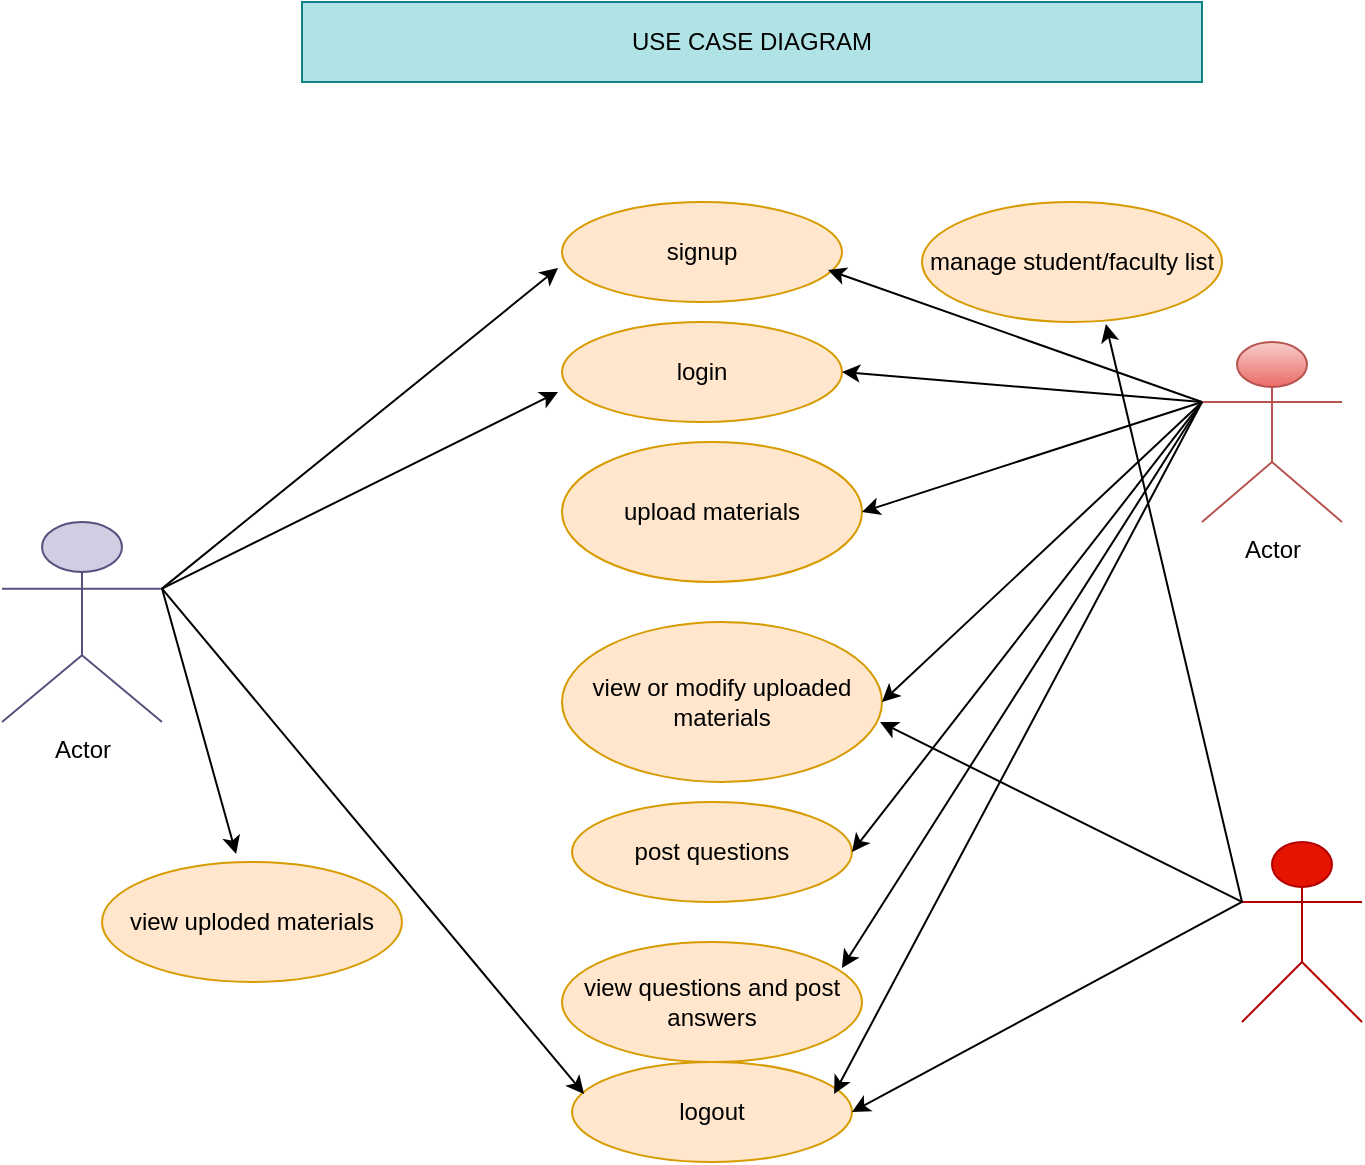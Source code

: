 <mxfile version="24.2.5" type="device">
  <diagram name="Page-1" id="jW2g7yh_F-plEOP6YKHd">
    <mxGraphModel dx="880" dy="1568" grid="1" gridSize="10" guides="1" tooltips="1" connect="1" arrows="1" fold="1" page="1" pageScale="1" pageWidth="850" pageHeight="1100" math="0" shadow="0">
      <root>
        <mxCell id="0" />
        <mxCell id="1" parent="0" />
        <mxCell id="UhtNp6PE5F6p6bFicp8I-1" value="Actor" style="shape=umlActor;verticalLabelPosition=bottom;verticalAlign=top;html=1;outlineConnect=0;fillColor=#d0cee2;strokeColor=#56517e;" vertex="1" parent="1">
          <mxGeometry x="70" y="170" width="80" height="100" as="geometry" />
        </mxCell>
        <mxCell id="UhtNp6PE5F6p6bFicp8I-9" value="Actor" style="shape=umlActor;verticalLabelPosition=bottom;verticalAlign=top;html=1;outlineConnect=0;fillColor=#f8cecc;gradientColor=#ea6b66;strokeColor=#b85450;" vertex="1" parent="1">
          <mxGeometry x="670" y="80" width="70" height="90" as="geometry" />
        </mxCell>
        <mxCell id="UhtNp6PE5F6p6bFicp8I-10" value="Actor" style="shape=umlActor;verticalLabelPosition=bottom;verticalAlign=top;html=1;outlineConnect=0;fillColor=#e51400;fontColor=#ffffff;strokeColor=#B20000;" vertex="1" parent="1">
          <mxGeometry x="690" y="330" width="60" height="90" as="geometry" />
        </mxCell>
        <mxCell id="UhtNp6PE5F6p6bFicp8I-11" value="signup" style="ellipse;whiteSpace=wrap;html=1;fillColor=#ffe6cc;strokeColor=#d79b00;" vertex="1" parent="1">
          <mxGeometry x="350" y="10" width="140" height="50" as="geometry" />
        </mxCell>
        <mxCell id="UhtNp6PE5F6p6bFicp8I-12" value="login" style="ellipse;whiteSpace=wrap;html=1;fillColor=#ffe6cc;strokeColor=#d79b00;" vertex="1" parent="1">
          <mxGeometry x="350" y="70" width="140" height="50" as="geometry" />
        </mxCell>
        <mxCell id="UhtNp6PE5F6p6bFicp8I-13" value="upload materials" style="ellipse;whiteSpace=wrap;html=1;fillColor=#ffe6cc;strokeColor=#d79b00;" vertex="1" parent="1">
          <mxGeometry x="350" y="130" width="150" height="70" as="geometry" />
        </mxCell>
        <mxCell id="UhtNp6PE5F6p6bFicp8I-14" value="view or modify uploaded materials" style="ellipse;whiteSpace=wrap;html=1;fillColor=#ffe6cc;strokeColor=#d79b00;" vertex="1" parent="1">
          <mxGeometry x="350" y="220" width="160" height="80" as="geometry" />
        </mxCell>
        <mxCell id="UhtNp6PE5F6p6bFicp8I-15" value="post questions" style="ellipse;whiteSpace=wrap;html=1;fillColor=#ffe6cc;strokeColor=#d79b00;" vertex="1" parent="1">
          <mxGeometry x="355" y="310" width="140" height="50" as="geometry" />
        </mxCell>
        <mxCell id="UhtNp6PE5F6p6bFicp8I-16" value="view questions and post answers" style="ellipse;whiteSpace=wrap;html=1;fillColor=#ffe6cc;strokeColor=#d79b00;" vertex="1" parent="1">
          <mxGeometry x="350" y="380" width="150" height="60" as="geometry" />
        </mxCell>
        <mxCell id="UhtNp6PE5F6p6bFicp8I-17" value="logout" style="ellipse;whiteSpace=wrap;html=1;fillColor=#ffe6cc;strokeColor=#d79b00;" vertex="1" parent="1">
          <mxGeometry x="355" y="440" width="140" height="50" as="geometry" />
        </mxCell>
        <mxCell id="UhtNp6PE5F6p6bFicp8I-18" value="manage student/faculty list" style="ellipse;whiteSpace=wrap;html=1;fillColor=#ffe6cc;strokeColor=#d79b00;" vertex="1" parent="1">
          <mxGeometry x="530" y="10" width="150" height="60" as="geometry" />
        </mxCell>
        <mxCell id="UhtNp6PE5F6p6bFicp8I-19" value="view uploded materials" style="ellipse;whiteSpace=wrap;html=1;fillColor=#ffe6cc;strokeColor=#d79b00;" vertex="1" parent="1">
          <mxGeometry x="120" y="340" width="150" height="60" as="geometry" />
        </mxCell>
        <mxCell id="UhtNp6PE5F6p6bFicp8I-20" value="" style="endArrow=classic;html=1;rounded=0;exitX=1;exitY=0.333;exitDx=0;exitDy=0;exitPerimeter=0;entryX=0.447;entryY=-0.067;entryDx=0;entryDy=0;entryPerimeter=0;" edge="1" parent="1" source="UhtNp6PE5F6p6bFicp8I-1" target="UhtNp6PE5F6p6bFicp8I-19">
          <mxGeometry width="50" height="50" relative="1" as="geometry">
            <mxPoint x="400" y="270" as="sourcePoint" />
            <mxPoint x="450" y="220" as="targetPoint" />
          </mxGeometry>
        </mxCell>
        <mxCell id="UhtNp6PE5F6p6bFicp8I-21" value="" style="endArrow=classic;html=1;rounded=0;exitX=1;exitY=0.333;exitDx=0;exitDy=0;exitPerimeter=0;entryX=-0.014;entryY=0.66;entryDx=0;entryDy=0;entryPerimeter=0;" edge="1" parent="1" source="UhtNp6PE5F6p6bFicp8I-1" target="UhtNp6PE5F6p6bFicp8I-11">
          <mxGeometry width="50" height="50" relative="1" as="geometry">
            <mxPoint x="400" y="270" as="sourcePoint" />
            <mxPoint x="450" y="220" as="targetPoint" />
          </mxGeometry>
        </mxCell>
        <mxCell id="UhtNp6PE5F6p6bFicp8I-22" value="" style="endArrow=classic;html=1;rounded=0;exitX=1;exitY=0.333;exitDx=0;exitDy=0;exitPerimeter=0;entryX=-0.014;entryY=0.7;entryDx=0;entryDy=0;entryPerimeter=0;" edge="1" parent="1" source="UhtNp6PE5F6p6bFicp8I-1" target="UhtNp6PE5F6p6bFicp8I-12">
          <mxGeometry width="50" height="50" relative="1" as="geometry">
            <mxPoint x="400" y="250" as="sourcePoint" />
            <mxPoint x="450" y="200" as="targetPoint" />
          </mxGeometry>
        </mxCell>
        <mxCell id="UhtNp6PE5F6p6bFicp8I-23" value="" style="endArrow=classic;html=1;rounded=0;exitX=1;exitY=0.333;exitDx=0;exitDy=0;exitPerimeter=0;entryX=0.043;entryY=0.32;entryDx=0;entryDy=0;entryPerimeter=0;" edge="1" parent="1" source="UhtNp6PE5F6p6bFicp8I-1" target="UhtNp6PE5F6p6bFicp8I-17">
          <mxGeometry width="50" height="50" relative="1" as="geometry">
            <mxPoint x="400" y="250" as="sourcePoint" />
            <mxPoint x="450" y="200" as="targetPoint" />
          </mxGeometry>
        </mxCell>
        <mxCell id="UhtNp6PE5F6p6bFicp8I-24" value="" style="endArrow=classic;html=1;rounded=0;exitX=0;exitY=0.333;exitDx=0;exitDy=0;exitPerimeter=0;entryX=0.95;entryY=0.68;entryDx=0;entryDy=0;entryPerimeter=0;" edge="1" parent="1" source="UhtNp6PE5F6p6bFicp8I-9" target="UhtNp6PE5F6p6bFicp8I-11">
          <mxGeometry width="50" height="50" relative="1" as="geometry">
            <mxPoint x="400" y="250" as="sourcePoint" />
            <mxPoint x="450" y="200" as="targetPoint" />
          </mxGeometry>
        </mxCell>
        <mxCell id="UhtNp6PE5F6p6bFicp8I-25" value="" style="endArrow=classic;html=1;rounded=0;exitX=0;exitY=0.333;exitDx=0;exitDy=0;exitPerimeter=0;entryX=1;entryY=0.5;entryDx=0;entryDy=0;" edge="1" parent="1" source="UhtNp6PE5F6p6bFicp8I-9" target="UhtNp6PE5F6p6bFicp8I-12">
          <mxGeometry width="50" height="50" relative="1" as="geometry">
            <mxPoint x="400" y="250" as="sourcePoint" />
            <mxPoint x="450" y="200" as="targetPoint" />
          </mxGeometry>
        </mxCell>
        <mxCell id="UhtNp6PE5F6p6bFicp8I-26" value="" style="endArrow=classic;html=1;rounded=0;exitX=0;exitY=0.333;exitDx=0;exitDy=0;exitPerimeter=0;entryX=1;entryY=0.5;entryDx=0;entryDy=0;" edge="1" parent="1" source="UhtNp6PE5F6p6bFicp8I-9" target="UhtNp6PE5F6p6bFicp8I-13">
          <mxGeometry width="50" height="50" relative="1" as="geometry">
            <mxPoint x="400" y="250" as="sourcePoint" />
            <mxPoint x="450" y="200" as="targetPoint" />
          </mxGeometry>
        </mxCell>
        <mxCell id="UhtNp6PE5F6p6bFicp8I-27" value="" style="endArrow=classic;html=1;rounded=0;entryX=1;entryY=0.5;entryDx=0;entryDy=0;" edge="1" parent="1" target="UhtNp6PE5F6p6bFicp8I-14">
          <mxGeometry width="50" height="50" relative="1" as="geometry">
            <mxPoint x="670" y="110" as="sourcePoint" />
            <mxPoint x="450" y="200" as="targetPoint" />
          </mxGeometry>
        </mxCell>
        <mxCell id="UhtNp6PE5F6p6bFicp8I-28" value="" style="endArrow=classic;html=1;rounded=0;exitX=0;exitY=0.333;exitDx=0;exitDy=0;exitPerimeter=0;entryX=1;entryY=0.5;entryDx=0;entryDy=0;" edge="1" parent="1" source="UhtNp6PE5F6p6bFicp8I-9" target="UhtNp6PE5F6p6bFicp8I-15">
          <mxGeometry width="50" height="50" relative="1" as="geometry">
            <mxPoint x="400" y="350" as="sourcePoint" />
            <mxPoint x="450" y="300" as="targetPoint" />
          </mxGeometry>
        </mxCell>
        <mxCell id="UhtNp6PE5F6p6bFicp8I-29" value="" style="endArrow=classic;html=1;rounded=0;exitX=0;exitY=0.333;exitDx=0;exitDy=0;exitPerimeter=0;entryX=0.933;entryY=0.217;entryDx=0;entryDy=0;entryPerimeter=0;" edge="1" parent="1" source="UhtNp6PE5F6p6bFicp8I-9" target="UhtNp6PE5F6p6bFicp8I-16">
          <mxGeometry width="50" height="50" relative="1" as="geometry">
            <mxPoint x="400" y="350" as="sourcePoint" />
            <mxPoint x="450" y="300" as="targetPoint" />
          </mxGeometry>
        </mxCell>
        <mxCell id="UhtNp6PE5F6p6bFicp8I-30" value="" style="endArrow=classic;html=1;rounded=0;exitX=0;exitY=0.333;exitDx=0;exitDy=0;exitPerimeter=0;entryX=0.936;entryY=0.32;entryDx=0;entryDy=0;entryPerimeter=0;" edge="1" parent="1" source="UhtNp6PE5F6p6bFicp8I-9" target="UhtNp6PE5F6p6bFicp8I-17">
          <mxGeometry width="50" height="50" relative="1" as="geometry">
            <mxPoint x="400" y="350" as="sourcePoint" />
            <mxPoint x="450" y="300" as="targetPoint" />
          </mxGeometry>
        </mxCell>
        <mxCell id="UhtNp6PE5F6p6bFicp8I-31" value="" style="endArrow=classic;html=1;rounded=0;exitX=0;exitY=0.333;exitDx=0;exitDy=0;exitPerimeter=0;entryX=1;entryY=0.5;entryDx=0;entryDy=0;" edge="1" parent="1" source="UhtNp6PE5F6p6bFicp8I-10" target="UhtNp6PE5F6p6bFicp8I-17">
          <mxGeometry width="50" height="50" relative="1" as="geometry">
            <mxPoint x="400" y="350" as="sourcePoint" />
            <mxPoint x="450" y="300" as="targetPoint" />
          </mxGeometry>
        </mxCell>
        <mxCell id="UhtNp6PE5F6p6bFicp8I-32" value="" style="endArrow=classic;html=1;rounded=0;exitX=0;exitY=0.333;exitDx=0;exitDy=0;exitPerimeter=0;entryX=0.613;entryY=1.017;entryDx=0;entryDy=0;entryPerimeter=0;" edge="1" parent="1" source="UhtNp6PE5F6p6bFicp8I-10" target="UhtNp6PE5F6p6bFicp8I-18">
          <mxGeometry width="50" height="50" relative="1" as="geometry">
            <mxPoint x="400" y="150" as="sourcePoint" />
            <mxPoint x="450" y="100" as="targetPoint" />
          </mxGeometry>
        </mxCell>
        <mxCell id="UhtNp6PE5F6p6bFicp8I-33" value="" style="endArrow=classic;html=1;rounded=0;exitX=0;exitY=0.333;exitDx=0;exitDy=0;exitPerimeter=0;entryX=0.994;entryY=0.625;entryDx=0;entryDy=0;entryPerimeter=0;" edge="1" parent="1" source="UhtNp6PE5F6p6bFicp8I-10" target="UhtNp6PE5F6p6bFicp8I-14">
          <mxGeometry width="50" height="50" relative="1" as="geometry">
            <mxPoint x="400" y="200" as="sourcePoint" />
            <mxPoint x="450" y="150" as="targetPoint" />
          </mxGeometry>
        </mxCell>
        <mxCell id="UhtNp6PE5F6p6bFicp8I-34" value="USE CASE DIAGRAM" style="rounded=0;whiteSpace=wrap;html=1;fillColor=#b0e3e6;strokeColor=#0e8088;" vertex="1" parent="1">
          <mxGeometry x="220" y="-90" width="450" height="40" as="geometry" />
        </mxCell>
      </root>
    </mxGraphModel>
  </diagram>
</mxfile>
